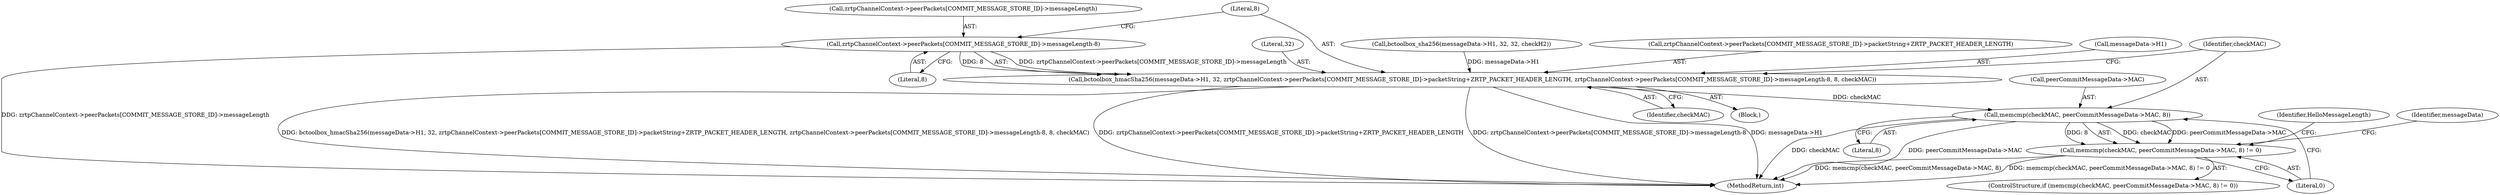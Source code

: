 digraph "0_bzrtp_bbb1e6e2f467ee4bd7b9a8c800e4f07343d7d99b@array" {
"1001023" [label="(Call,zrtpChannelContext->peerPackets[COMMIT_MESSAGE_STORE_ID]->messageLength-8)"];
"1001009" [label="(Call,bctoolbox_hmacSha256(messageData->H1, 32, zrtpChannelContext->peerPackets[COMMIT_MESSAGE_STORE_ID]->packetString+ZRTP_PACKET_HEADER_LENGTH, zrtpChannelContext->peerPackets[COMMIT_MESSAGE_STORE_ID]->messageLength-8, 8, checkMAC))"];
"1001036" [label="(Call,memcmp(checkMAC, peerCommitMessageData->MAC, 8))"];
"1001035" [label="(Call,memcmp(checkMAC, peerCommitMessageData->MAC, 8) != 0)"];
"1001037" [label="(Identifier,checkMAC)"];
"1001010" [label="(Call,messageData->H1)"];
"1001041" [label="(Literal,8)"];
"1001033" [label="(Identifier,checkMAC)"];
"1001042" [label="(Literal,0)"];
"1001013" [label="(Literal,32)"];
"1001052" [label="(Identifier,HelloMessageLength)"];
"1001035" [label="(Call,memcmp(checkMAC, peerCommitMessageData->MAC, 8) != 0)"];
"1001038" [label="(Call,peerCommitMessageData->MAC)"];
"1001032" [label="(Literal,8)"];
"1000960" [label="(Block,)"];
"1000988" [label="(Call,bctoolbox_sha256(messageData->H1, 32, 32, checkH2))"];
"1001031" [label="(Literal,8)"];
"1001009" [label="(Call,bctoolbox_hmacSha256(messageData->H1, 32, zrtpChannelContext->peerPackets[COMMIT_MESSAGE_STORE_ID]->packetString+ZRTP_PACKET_HEADER_LENGTH, zrtpChannelContext->peerPackets[COMMIT_MESSAGE_STORE_ID]->messageLength-8, 8, checkMAC))"];
"1001014" [label="(Call,zrtpChannelContext->peerPackets[COMMIT_MESSAGE_STORE_ID]->packetString+ZRTP_PACKET_HEADER_LENGTH)"];
"1001034" [label="(ControlStructure,if (memcmp(checkMAC, peerCommitMessageData->MAC, 8) != 0))"];
"1001036" [label="(Call,memcmp(checkMAC, peerCommitMessageData->MAC, 8))"];
"1001023" [label="(Call,zrtpChannelContext->peerPackets[COMMIT_MESSAGE_STORE_ID]->messageLength-8)"];
"1001024" [label="(Call,zrtpChannelContext->peerPackets[COMMIT_MESSAGE_STORE_ID]->messageLength)"];
"1001045" [label="(Identifier,messageData)"];
"1001966" [label="(MethodReturn,int)"];
"1001023" -> "1001009"  [label="AST: "];
"1001023" -> "1001031"  [label="CFG: "];
"1001024" -> "1001023"  [label="AST: "];
"1001031" -> "1001023"  [label="AST: "];
"1001032" -> "1001023"  [label="CFG: "];
"1001023" -> "1001966"  [label="DDG: zrtpChannelContext->peerPackets[COMMIT_MESSAGE_STORE_ID]->messageLength"];
"1001023" -> "1001009"  [label="DDG: zrtpChannelContext->peerPackets[COMMIT_MESSAGE_STORE_ID]->messageLength"];
"1001023" -> "1001009"  [label="DDG: 8"];
"1001009" -> "1000960"  [label="AST: "];
"1001009" -> "1001033"  [label="CFG: "];
"1001010" -> "1001009"  [label="AST: "];
"1001013" -> "1001009"  [label="AST: "];
"1001014" -> "1001009"  [label="AST: "];
"1001032" -> "1001009"  [label="AST: "];
"1001033" -> "1001009"  [label="AST: "];
"1001037" -> "1001009"  [label="CFG: "];
"1001009" -> "1001966"  [label="DDG: bctoolbox_hmacSha256(messageData->H1, 32, zrtpChannelContext->peerPackets[COMMIT_MESSAGE_STORE_ID]->packetString+ZRTP_PACKET_HEADER_LENGTH, zrtpChannelContext->peerPackets[COMMIT_MESSAGE_STORE_ID]->messageLength-8, 8, checkMAC)"];
"1001009" -> "1001966"  [label="DDG: zrtpChannelContext->peerPackets[COMMIT_MESSAGE_STORE_ID]->packetString+ZRTP_PACKET_HEADER_LENGTH"];
"1001009" -> "1001966"  [label="DDG: zrtpChannelContext->peerPackets[COMMIT_MESSAGE_STORE_ID]->messageLength-8"];
"1001009" -> "1001966"  [label="DDG: messageData->H1"];
"1000988" -> "1001009"  [label="DDG: messageData->H1"];
"1001009" -> "1001036"  [label="DDG: checkMAC"];
"1001036" -> "1001035"  [label="AST: "];
"1001036" -> "1001041"  [label="CFG: "];
"1001037" -> "1001036"  [label="AST: "];
"1001038" -> "1001036"  [label="AST: "];
"1001041" -> "1001036"  [label="AST: "];
"1001042" -> "1001036"  [label="CFG: "];
"1001036" -> "1001966"  [label="DDG: peerCommitMessageData->MAC"];
"1001036" -> "1001966"  [label="DDG: checkMAC"];
"1001036" -> "1001035"  [label="DDG: checkMAC"];
"1001036" -> "1001035"  [label="DDG: peerCommitMessageData->MAC"];
"1001036" -> "1001035"  [label="DDG: 8"];
"1001035" -> "1001034"  [label="AST: "];
"1001035" -> "1001042"  [label="CFG: "];
"1001042" -> "1001035"  [label="AST: "];
"1001045" -> "1001035"  [label="CFG: "];
"1001052" -> "1001035"  [label="CFG: "];
"1001035" -> "1001966"  [label="DDG: memcmp(checkMAC, peerCommitMessageData->MAC, 8)"];
"1001035" -> "1001966"  [label="DDG: memcmp(checkMAC, peerCommitMessageData->MAC, 8) != 0"];
}
